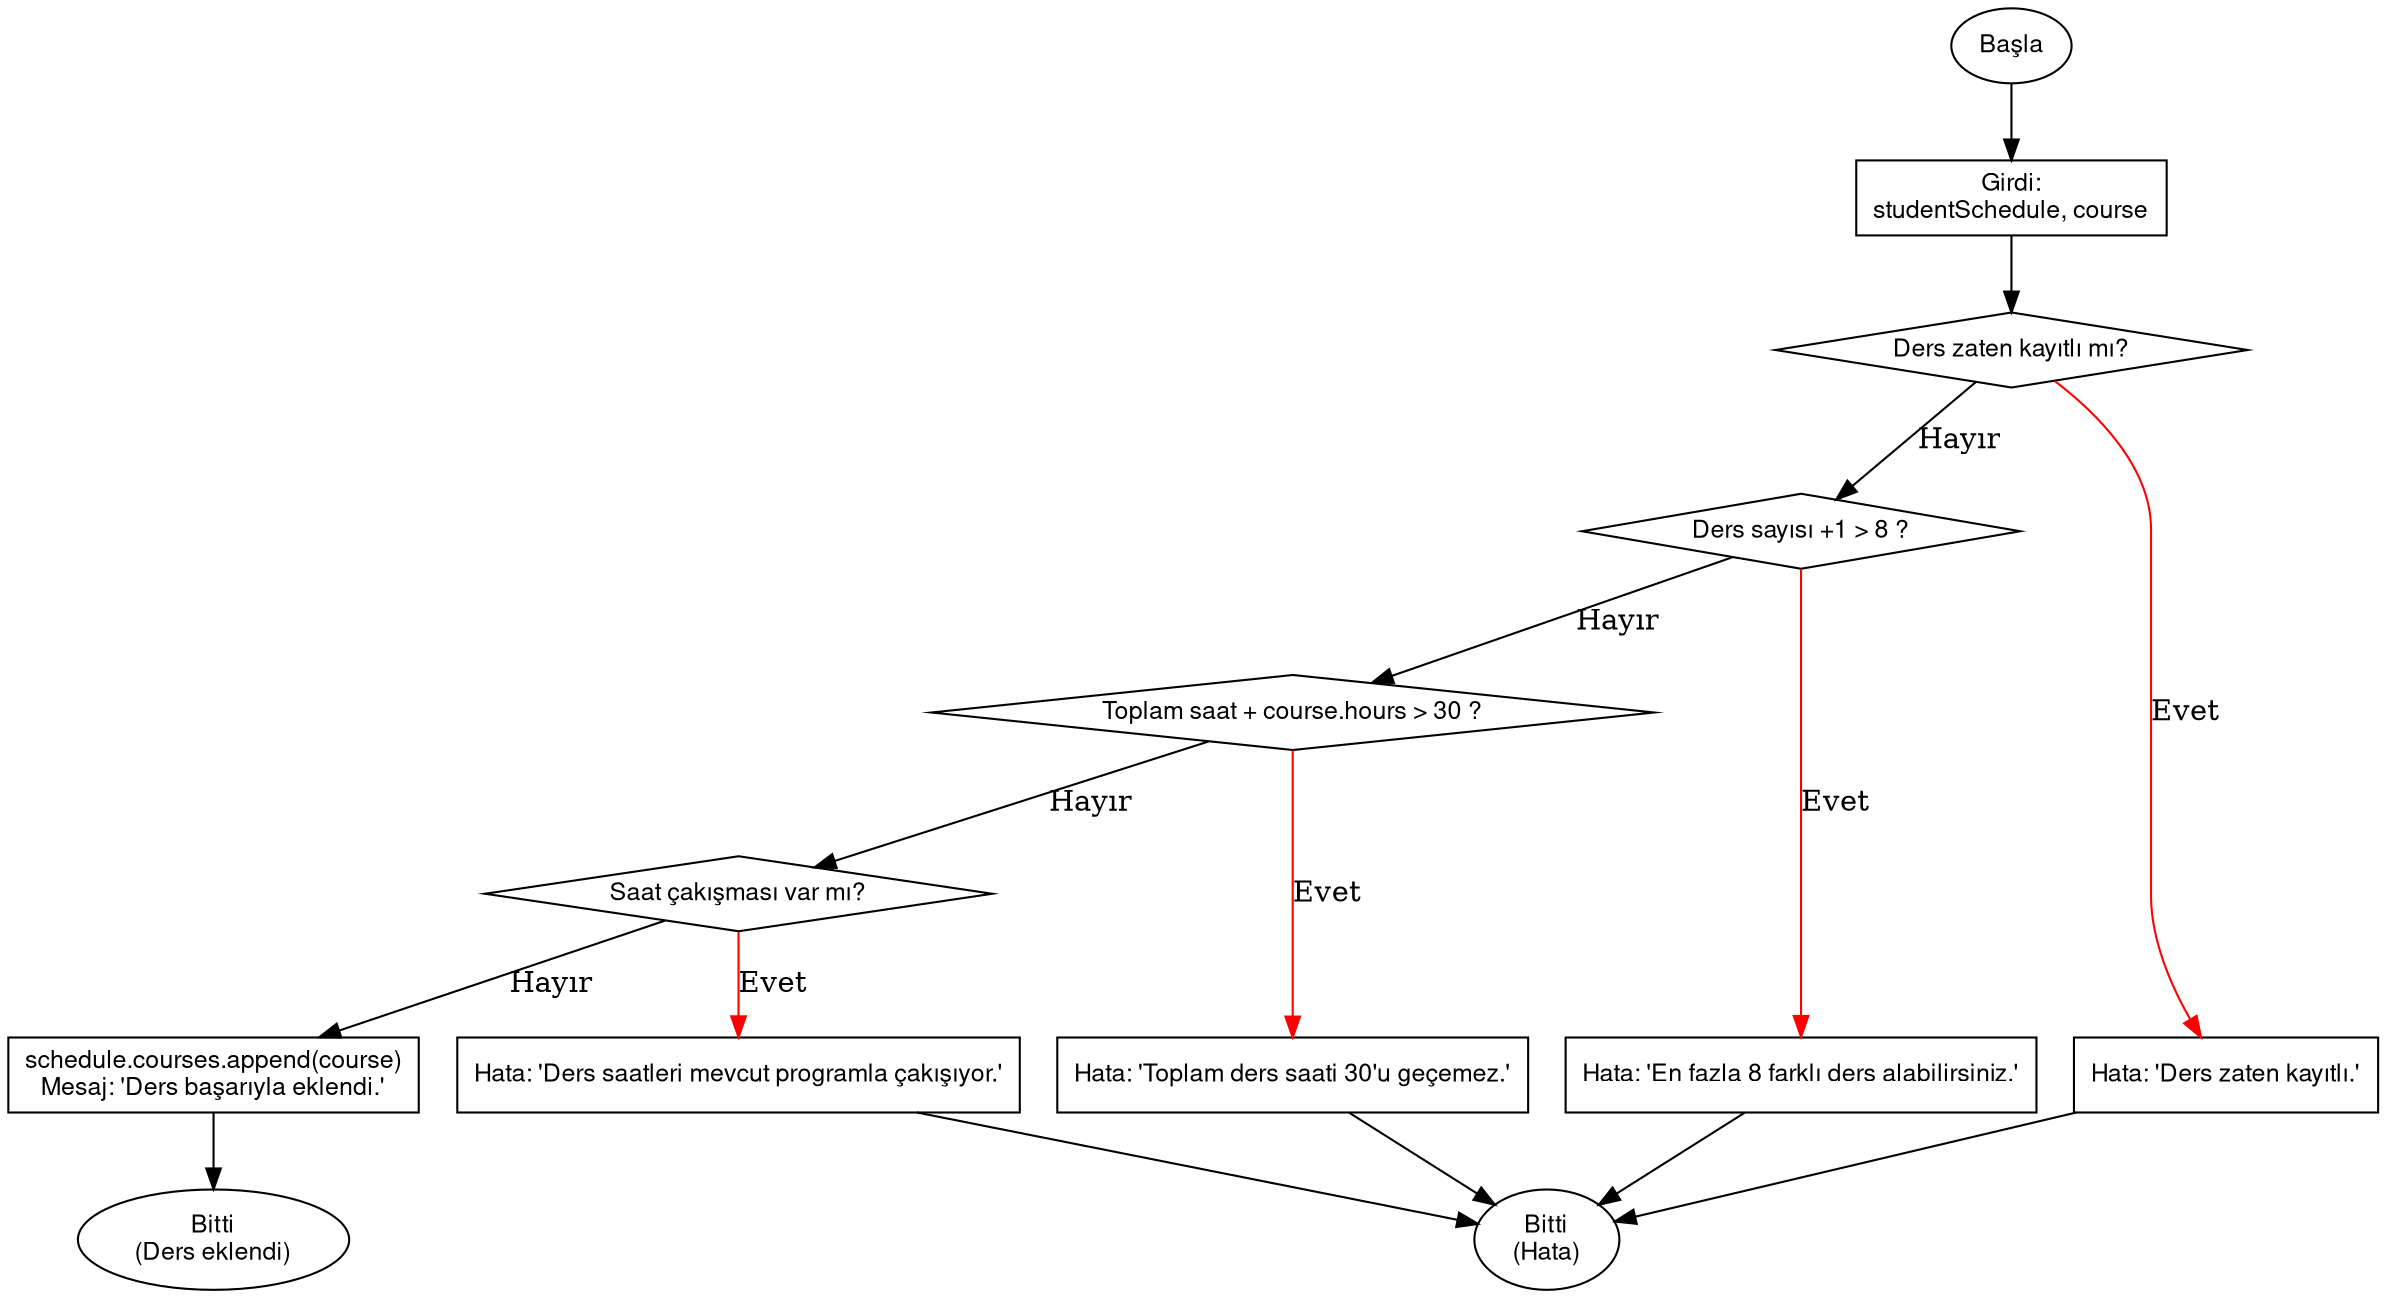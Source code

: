 digraph AddCourseFlow {
  rankdir=TB;
  node [fontname="Helvetica, Arial", fontsize=12];

  // Node stilleri
  start [shape=oval, label="Başla"];
  end_ok [shape=oval, label="Bitti\n(Ders eklendi)"];
  end_err [shape=oval, label="Bitti\n(Hata)"];

  // Process ve decision
  input [shape=rectangle, label="Girdi:\nstudentSchedule, course"];
  check_exists [shape=diamond, label="Ders zaten kayıtlı mı?"];
  check_count [shape=diamond, label="Ders sayısı +1 > 8 ?"];
  check_hours [shape=diamond, label="Toplam saat + course.hours > 30 ?"];
  check_conflict [shape=diamond, label="Saat çakışması var mı?"];

  add_course [shape=rectangle, label="schedule.courses.append(course)\nMesaj: 'Ders başarıyla eklendi.'"];
  err_exists [shape=rectangle, label="Hata: 'Ders zaten kayıtlı.'"];
  err_count [shape=rectangle, label="Hata: 'En fazla 8 farklı ders alabilirsiniz.'"];
  err_hours [shape=rectangle, label="Hata: 'Toplam ders saati 30'u geçemez.'"];
  err_conflict [shape=rectangle, label="Hata: 'Ders saatleri mevcut programla çakışıyor.'"];

  // Akış
  start -> input;
  input -> check_exists;

  check_exists -> err_exists [label="Evet", color=red];
  check_exists -> check_count [label="Hayır"];

  check_count -> err_count [label="Evet", color=red];
  check_count -> check_hours [label="Hayır"];

  check_hours -> err_hours [label="Evet", color=red];
  check_hours -> check_conflict [label="Hayır"];

  check_conflict -> err_conflict [label="Evet", color=red];
  check_conflict -> add_course [label="Hayır"];

  // Sonlar
  err_exists -> end_err;
  err_count -> end_err;
  err_hours -> end_err;
  err_conflict -> end_err;

  add_course -> end_ok;

  // Stil (opsiyonel okunabilirlik)
  { rank = same; err_exists; err_count; err_hours; err_conflict; }
}
